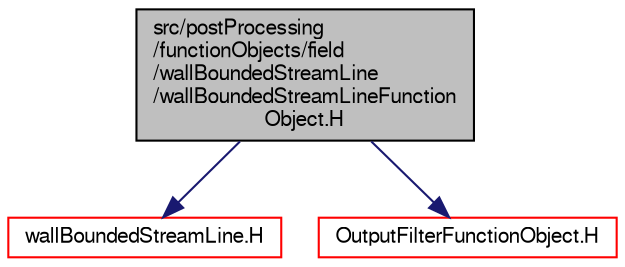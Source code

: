 digraph "src/postProcessing/functionObjects/field/wallBoundedStreamLine/wallBoundedStreamLineFunctionObject.H"
{
  bgcolor="transparent";
  edge [fontname="FreeSans",fontsize="10",labelfontname="FreeSans",labelfontsize="10"];
  node [fontname="FreeSans",fontsize="10",shape=record];
  Node0 [label="src/postProcessing\l/functionObjects/field\l/wallBoundedStreamLine\l/wallBoundedStreamLineFunction\lObject.H",height=0.2,width=0.4,color="black", fillcolor="grey75", style="filled", fontcolor="black"];
  Node0 -> Node1 [color="midnightblue",fontsize="10",style="solid",fontname="FreeSans"];
  Node1 [label="wallBoundedStreamLine.H",height=0.2,width=0.4,color="red",URL="$a13472.html"];
  Node0 -> Node245 [color="midnightblue",fontsize="10",style="solid",fontname="FreeSans"];
  Node245 [label="OutputFilterFunctionObject.H",height=0.2,width=0.4,color="red",URL="$a08975.html"];
}
